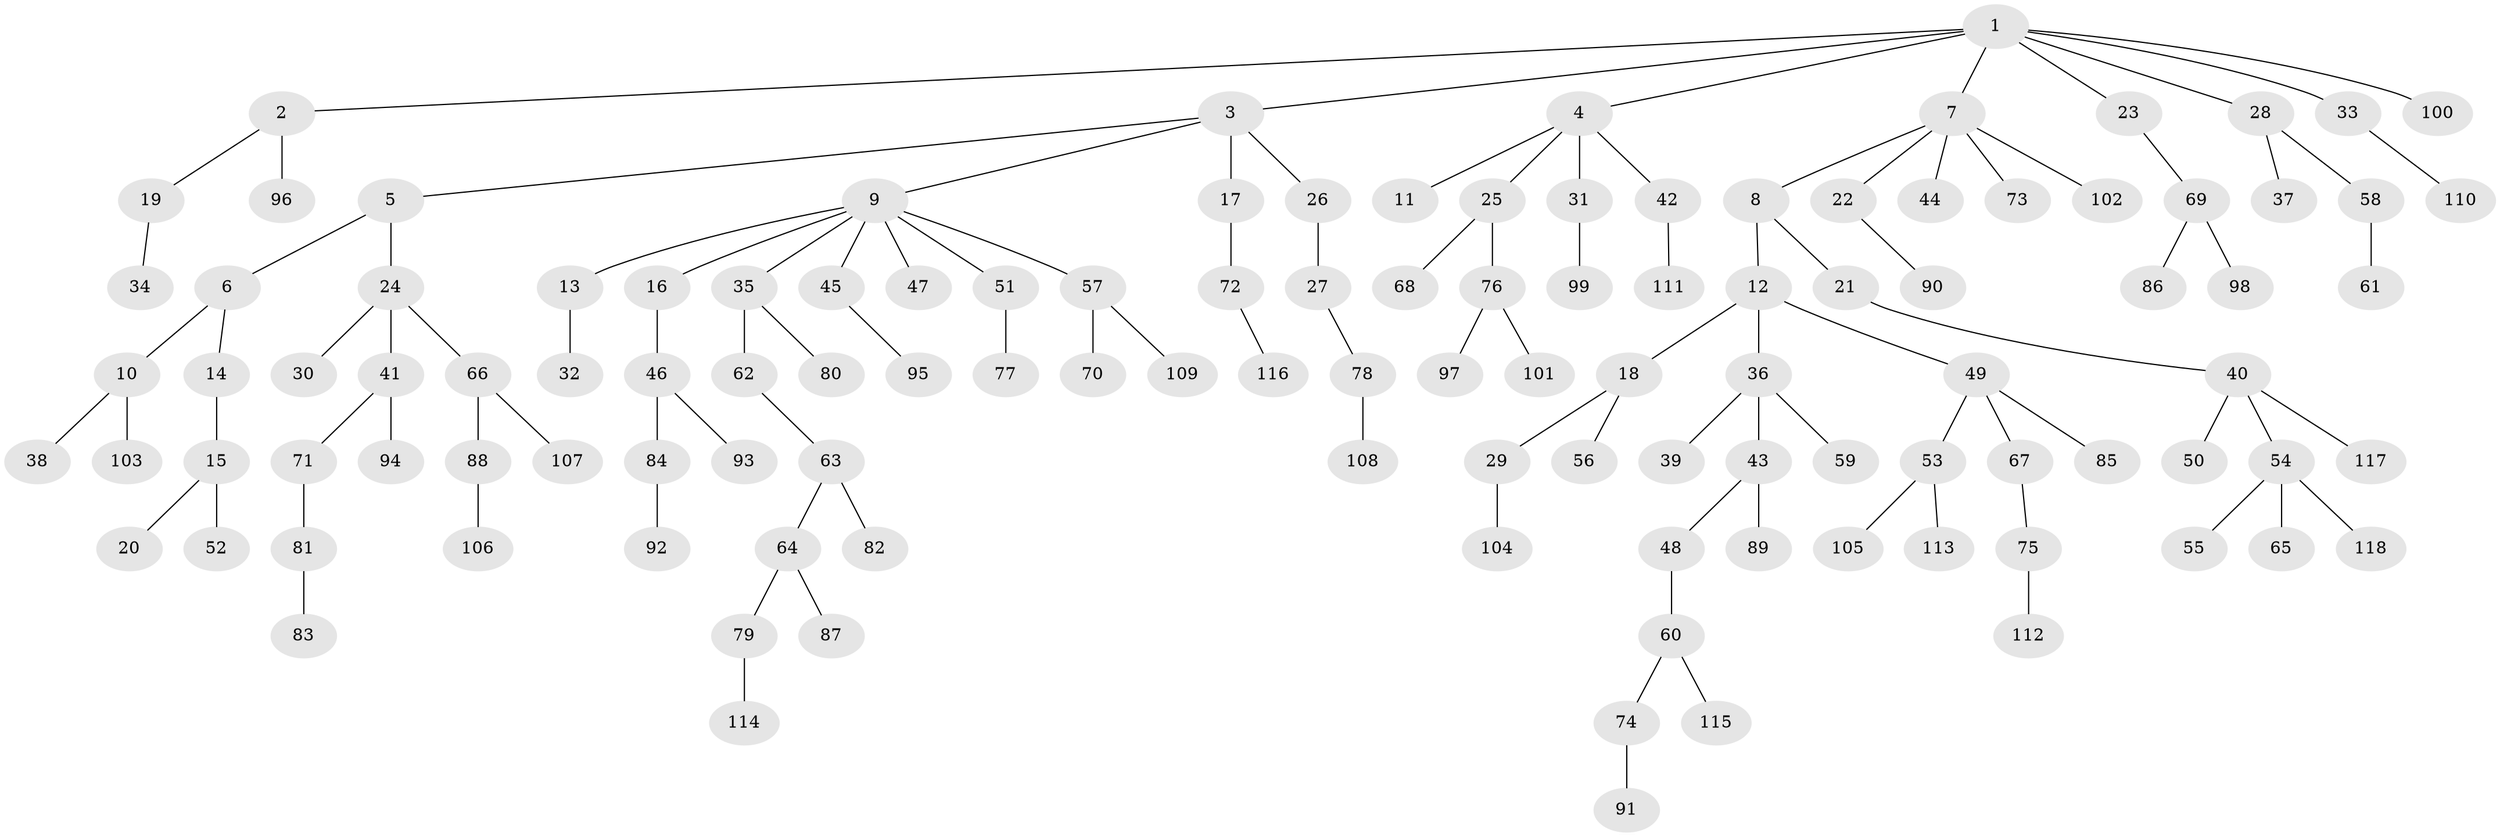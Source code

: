 // coarse degree distribution, {11: 0.013157894736842105, 3: 0.11842105263157894, 5: 0.05263157894736842, 4: 0.02631578947368421, 9: 0.013157894736842105, 2: 0.21052631578947367, 1: 0.5657894736842105}
// Generated by graph-tools (version 1.1) at 2025/24/03/03/25 07:24:05]
// undirected, 118 vertices, 117 edges
graph export_dot {
graph [start="1"]
  node [color=gray90,style=filled];
  1;
  2;
  3;
  4;
  5;
  6;
  7;
  8;
  9;
  10;
  11;
  12;
  13;
  14;
  15;
  16;
  17;
  18;
  19;
  20;
  21;
  22;
  23;
  24;
  25;
  26;
  27;
  28;
  29;
  30;
  31;
  32;
  33;
  34;
  35;
  36;
  37;
  38;
  39;
  40;
  41;
  42;
  43;
  44;
  45;
  46;
  47;
  48;
  49;
  50;
  51;
  52;
  53;
  54;
  55;
  56;
  57;
  58;
  59;
  60;
  61;
  62;
  63;
  64;
  65;
  66;
  67;
  68;
  69;
  70;
  71;
  72;
  73;
  74;
  75;
  76;
  77;
  78;
  79;
  80;
  81;
  82;
  83;
  84;
  85;
  86;
  87;
  88;
  89;
  90;
  91;
  92;
  93;
  94;
  95;
  96;
  97;
  98;
  99;
  100;
  101;
  102;
  103;
  104;
  105;
  106;
  107;
  108;
  109;
  110;
  111;
  112;
  113;
  114;
  115;
  116;
  117;
  118;
  1 -- 2;
  1 -- 3;
  1 -- 4;
  1 -- 7;
  1 -- 23;
  1 -- 28;
  1 -- 33;
  1 -- 100;
  2 -- 19;
  2 -- 96;
  3 -- 5;
  3 -- 9;
  3 -- 17;
  3 -- 26;
  4 -- 11;
  4 -- 25;
  4 -- 31;
  4 -- 42;
  5 -- 6;
  5 -- 24;
  6 -- 10;
  6 -- 14;
  7 -- 8;
  7 -- 22;
  7 -- 44;
  7 -- 73;
  7 -- 102;
  8 -- 12;
  8 -- 21;
  9 -- 13;
  9 -- 16;
  9 -- 35;
  9 -- 45;
  9 -- 47;
  9 -- 51;
  9 -- 57;
  10 -- 38;
  10 -- 103;
  12 -- 18;
  12 -- 36;
  12 -- 49;
  13 -- 32;
  14 -- 15;
  15 -- 20;
  15 -- 52;
  16 -- 46;
  17 -- 72;
  18 -- 29;
  18 -- 56;
  19 -- 34;
  21 -- 40;
  22 -- 90;
  23 -- 69;
  24 -- 30;
  24 -- 41;
  24 -- 66;
  25 -- 68;
  25 -- 76;
  26 -- 27;
  27 -- 78;
  28 -- 37;
  28 -- 58;
  29 -- 104;
  31 -- 99;
  33 -- 110;
  35 -- 62;
  35 -- 80;
  36 -- 39;
  36 -- 43;
  36 -- 59;
  40 -- 50;
  40 -- 54;
  40 -- 117;
  41 -- 71;
  41 -- 94;
  42 -- 111;
  43 -- 48;
  43 -- 89;
  45 -- 95;
  46 -- 84;
  46 -- 93;
  48 -- 60;
  49 -- 53;
  49 -- 67;
  49 -- 85;
  51 -- 77;
  53 -- 105;
  53 -- 113;
  54 -- 55;
  54 -- 65;
  54 -- 118;
  57 -- 70;
  57 -- 109;
  58 -- 61;
  60 -- 74;
  60 -- 115;
  62 -- 63;
  63 -- 64;
  63 -- 82;
  64 -- 79;
  64 -- 87;
  66 -- 88;
  66 -- 107;
  67 -- 75;
  69 -- 86;
  69 -- 98;
  71 -- 81;
  72 -- 116;
  74 -- 91;
  75 -- 112;
  76 -- 97;
  76 -- 101;
  78 -- 108;
  79 -- 114;
  81 -- 83;
  84 -- 92;
  88 -- 106;
}
